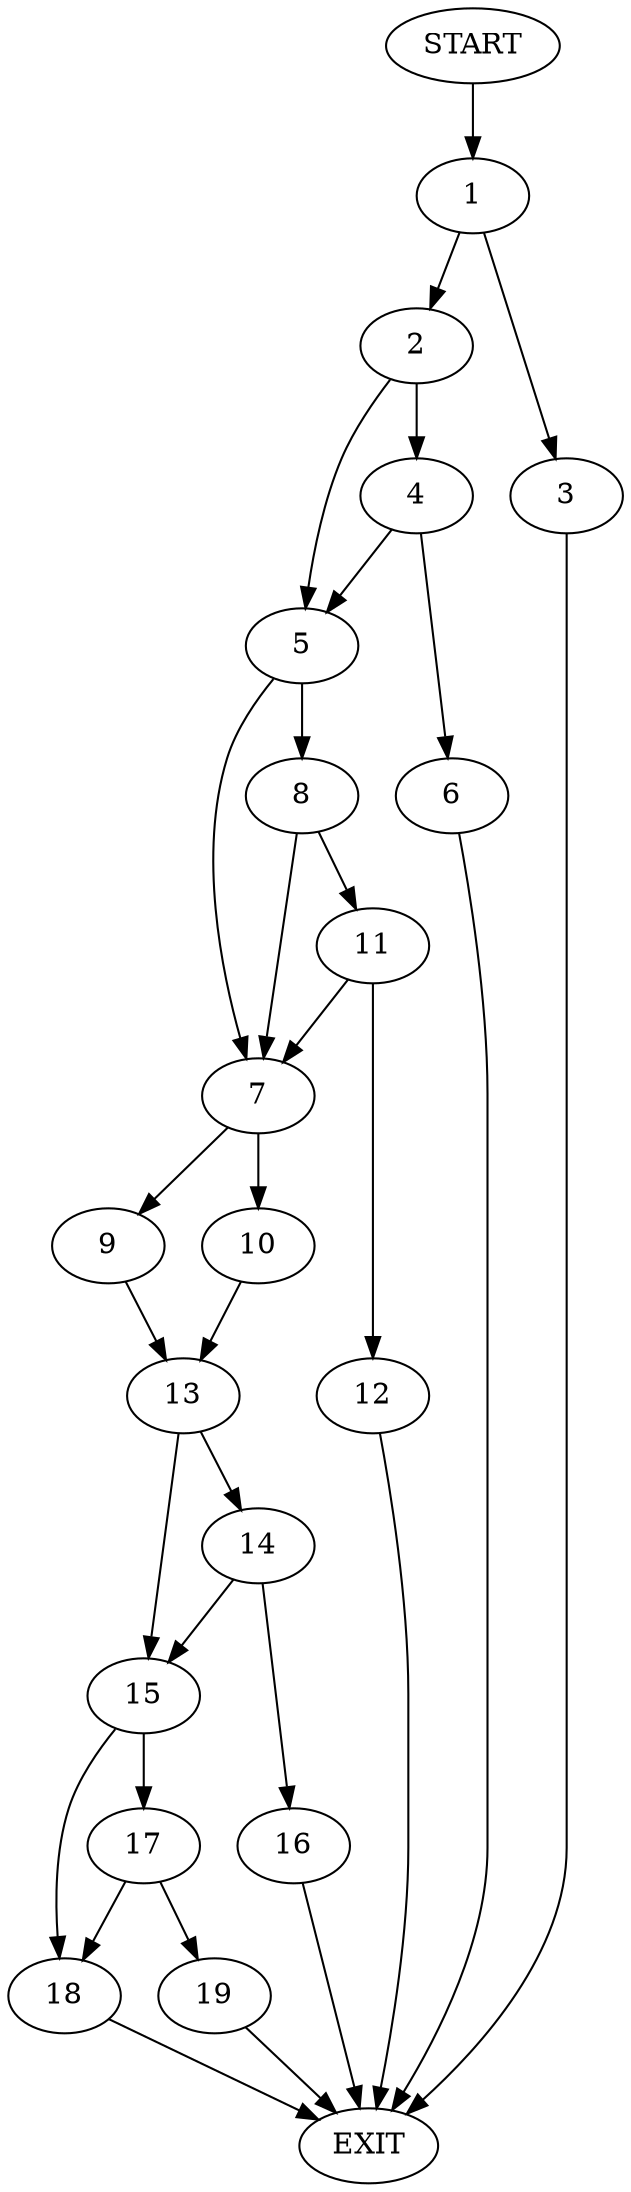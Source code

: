 digraph {
0 [label="START"]
20 [label="EXIT"]
0 -> 1
1 -> 2
1 -> 3
2 -> 4
2 -> 5
3 -> 20
4 -> 5
4 -> 6
5 -> 7
5 -> 8
6 -> 20
7 -> 9
7 -> 10
8 -> 7
8 -> 11
11 -> 12
11 -> 7
12 -> 20
10 -> 13
9 -> 13
13 -> 14
13 -> 15
14 -> 16
14 -> 15
15 -> 17
15 -> 18
16 -> 20
18 -> 20
17 -> 19
17 -> 18
19 -> 20
}

